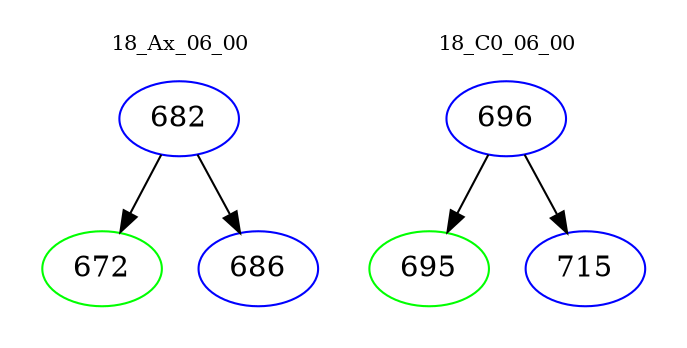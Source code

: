 digraph{
subgraph cluster_0 {
color = white
label = "18_Ax_06_00";
fontsize=10;
T0_682 [label="682", color="blue"]
T0_682 -> T0_672 [color="black"]
T0_672 [label="672", color="green"]
T0_682 -> T0_686 [color="black"]
T0_686 [label="686", color="blue"]
}
subgraph cluster_1 {
color = white
label = "18_C0_06_00";
fontsize=10;
T1_696 [label="696", color="blue"]
T1_696 -> T1_695 [color="black"]
T1_695 [label="695", color="green"]
T1_696 -> T1_715 [color="black"]
T1_715 [label="715", color="blue"]
}
}
